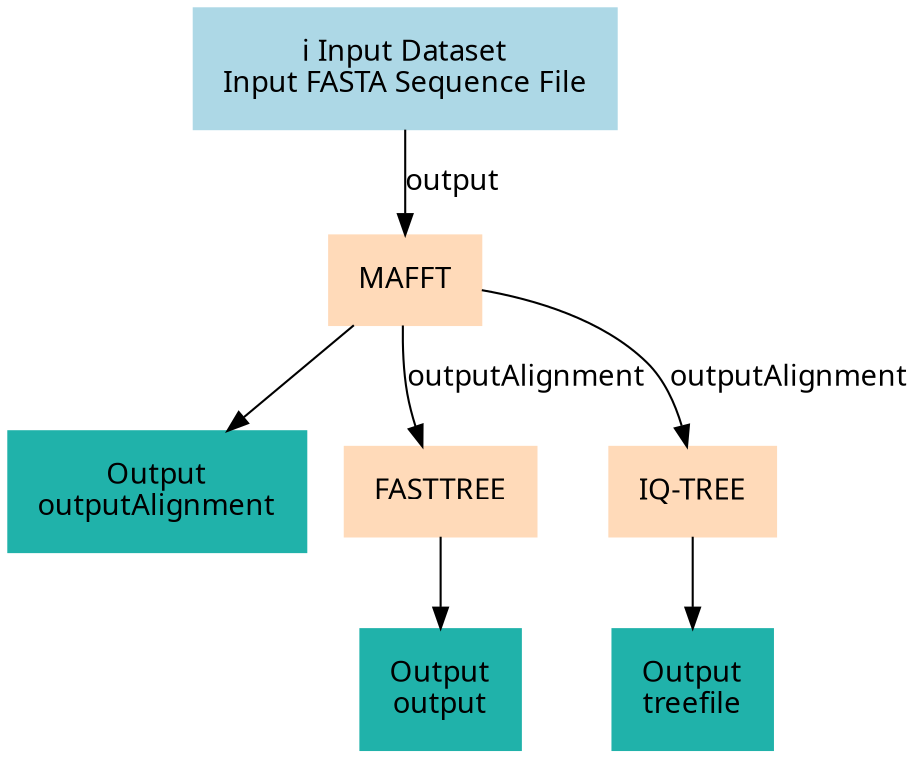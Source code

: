 digraph main {
  node [fontname="Atkinson Hyperlegible", shape=box, color=white,style=filled,color=peachpuff,margin="0.2,0.2"];
  edge [fontname="Atkinson Hyperlegible"];
  0[color=lightblue,label="ℹ️ Input Dataset\nInput FASTA Sequence File"]
  1[label="MAFFT"]
  0 -> 1 [label="output"]
  ke5d56101daff420b82e9dc6cc923f7ab[color=lightseagreen,label="Output\noutputAlignment"]
  1 -> ke5d56101daff420b82e9dc6cc923f7ab
  2[label="FASTTREE"]
  1 -> 2 [label="outputAlignment"]
  k632ce28d3086490ebd97949eb2cb385a[color=lightseagreen,label="Output\noutput"]
  2 -> k632ce28d3086490ebd97949eb2cb385a
  3[label="IQ-TREE"]
  1 -> 3 [label="outputAlignment"]
  kb8434b2b20014b1abd06faeab18519a4[color=lightseagreen,label="Output\ntreefile"]
  3 -> kb8434b2b20014b1abd06faeab18519a4
}